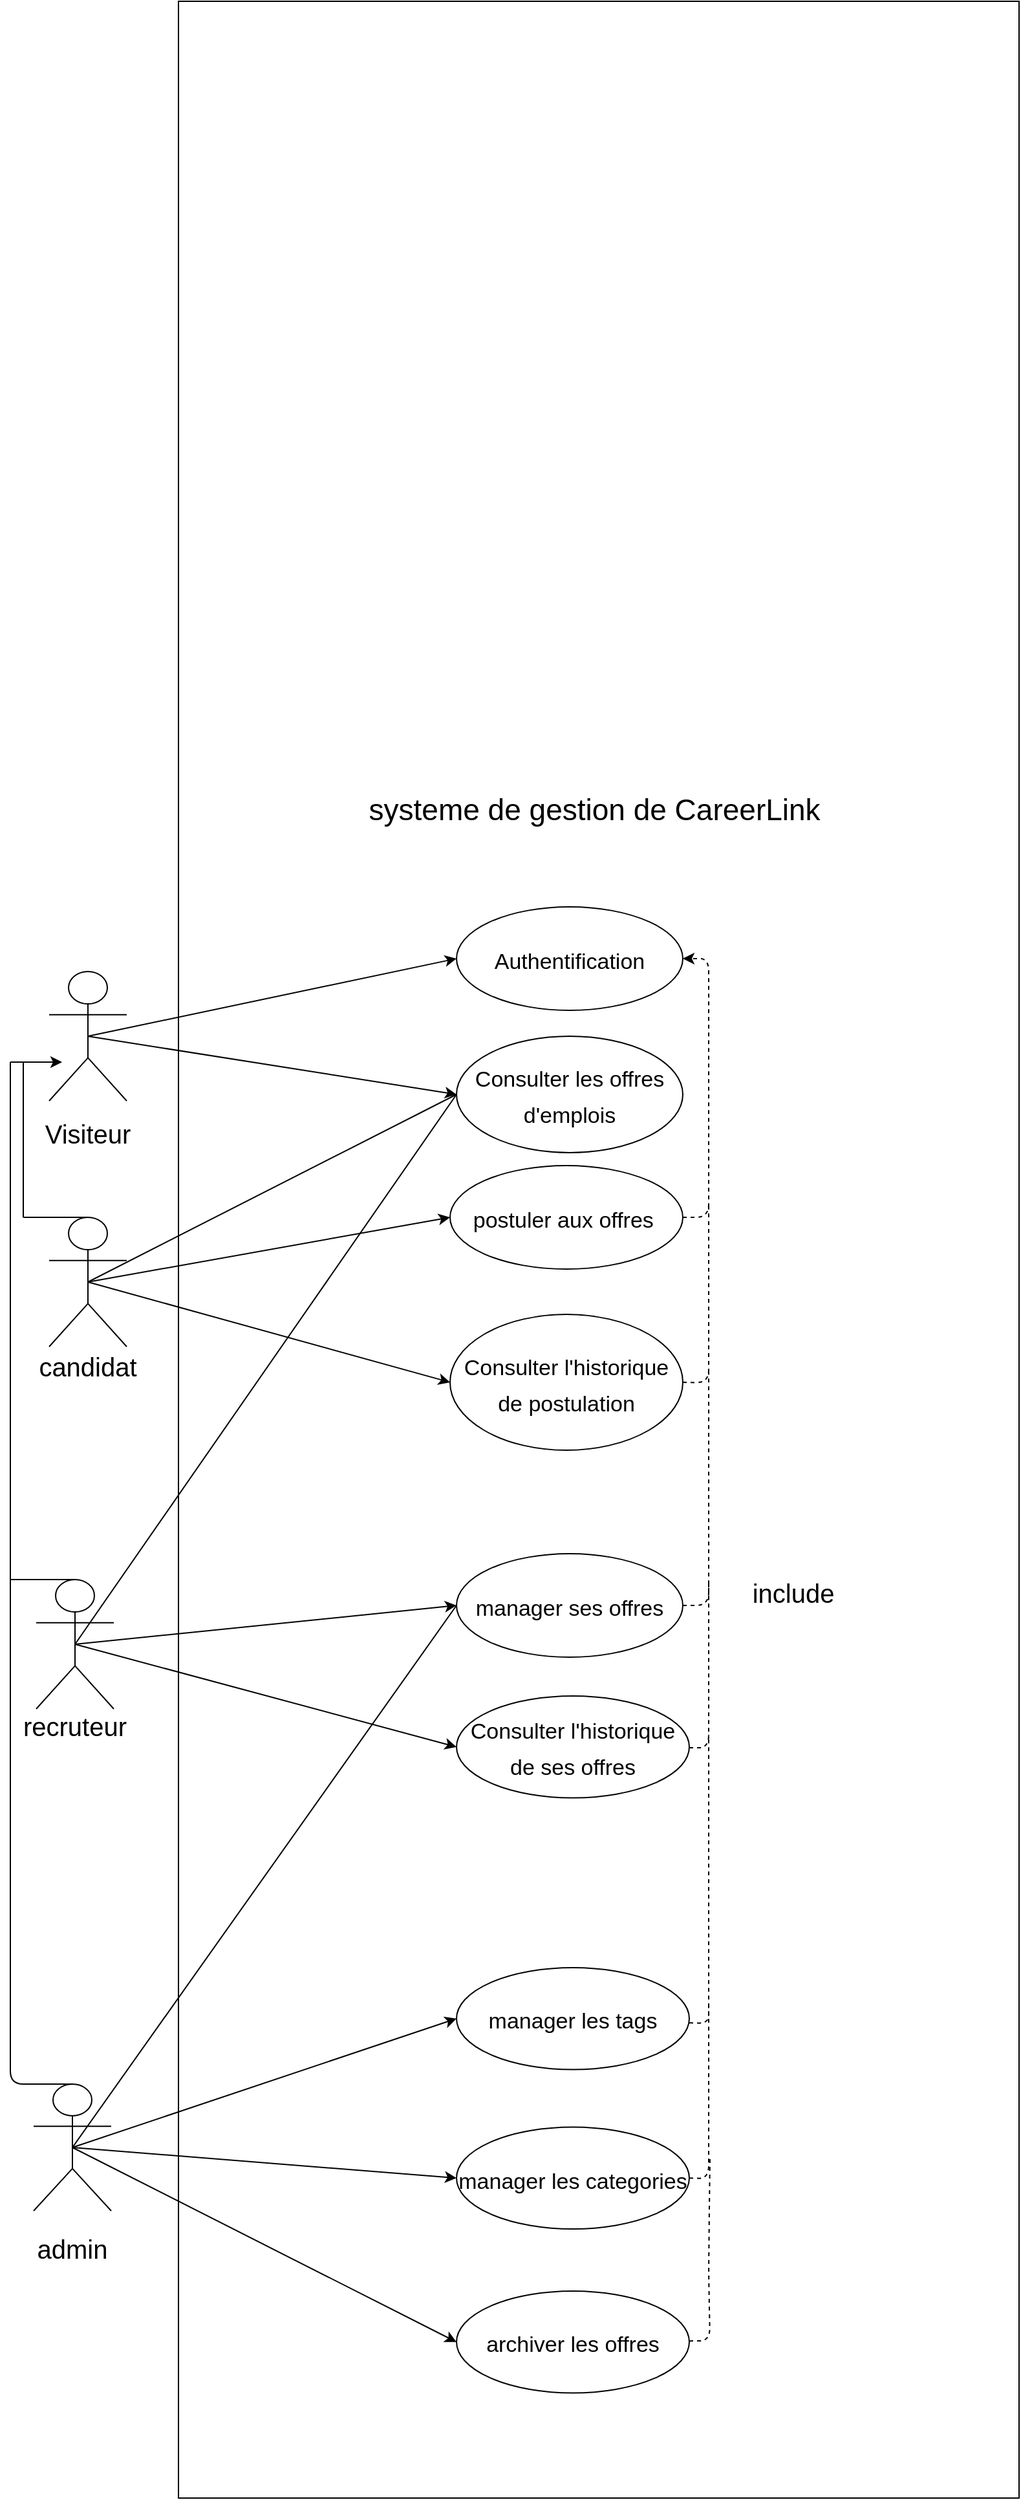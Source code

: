 <mxfile>
    <diagram id="NoGolbLYjK-7WZ_ahOdT" name="Page-1">
        <mxGraphModel dx="1712" dy="1644" grid="1" gridSize="10" guides="1" tooltips="1" connect="1" arrows="1" fold="1" page="0" pageScale="1" pageWidth="850" pageHeight="1100" background="none" math="0" shadow="0">
            <root>
                <mxCell id="0"/>
                <mxCell id="1" parent="0"/>
                <mxCell id="2" value="" style="verticalLabelPosition=bottom;verticalAlign=top;html=1;shape=mxgraph.basic.rect;fillColor2=none;strokeWidth=1;size=0;indent=0;" parent="1" vertex="1">
                    <mxGeometry x="170" y="-490" width="650" height="1930" as="geometry"/>
                </mxCell>
                <mxCell id="14" style="edgeStyle=none;html=1;exitX=0.5;exitY=0.5;exitDx=0;exitDy=0;exitPerimeter=0;entryX=0;entryY=0.5;entryDx=0;entryDy=0;fontSize=17;fontColor=#171717;" parent="1" source="3" target="11" edge="1">
                    <mxGeometry relative="1" as="geometry"/>
                </mxCell>
                <mxCell id="15" style="edgeStyle=none;html=1;entryX=0;entryY=0.5;entryDx=0;entryDy=0;fontSize=17;fontColor=#171717;" parent="1" target="13" edge="1">
                    <mxGeometry relative="1" as="geometry">
                        <mxPoint x="100" y="310" as="sourcePoint"/>
                    </mxGeometry>
                </mxCell>
                <mxCell id="3" value="Actor" style="shape=umlActor;verticalLabelPosition=bottom;verticalAlign=top;html=1;outlineConnect=0;" parent="1" vertex="1">
                    <mxGeometry x="70" y="260" width="60" height="100" as="geometry"/>
                </mxCell>
                <mxCell id="10" value="&lt;font style=&quot;font-size: 23px;&quot;&gt;systeme de gestion de CareerLink&amp;nbsp;&lt;/font&gt;" style="text;html=1;strokeColor=none;fillColor=none;align=center;verticalAlign=middle;whiteSpace=wrap;rounded=0;labelBackgroundColor=none;fontSize=20;" parent="1" vertex="1">
                    <mxGeometry x="285" y="120" width="420" height="30" as="geometry"/>
                </mxCell>
                <mxCell id="11" value="&lt;font style=&quot;font-size: 17px;&quot;&gt;Authentification&lt;/font&gt;" style="ellipse;whiteSpace=wrap;html=1;labelBackgroundColor=none;fontSize=23;" parent="1" vertex="1">
                    <mxGeometry x="385" y="210" width="175" height="80" as="geometry"/>
                </mxCell>
                <mxCell id="13" value="&lt;font style=&quot;font-size: 17px;&quot;&gt;Consulter les offres d'emplois&lt;/font&gt;" style="ellipse;whiteSpace=wrap;html=1;labelBackgroundColor=none;fontSize=23;" parent="1" vertex="1">
                    <mxGeometry x="385" y="310" width="175" height="90" as="geometry"/>
                </mxCell>
                <mxCell id="28" style="edgeStyle=none;rounded=1;html=1;exitX=0.5;exitY=0.5;exitDx=0;exitDy=0;exitPerimeter=0;entryX=0;entryY=0.5;entryDx=0;entryDy=0;strokeColor=default;fontSize=17;fontColor=#FFFFFF;endArrow=classic;endFill=1;" parent="1" source="16" target="27" edge="1">
                    <mxGeometry relative="1" as="geometry"/>
                </mxCell>
                <mxCell id="30" style="edgeStyle=none;rounded=1;html=1;exitX=0.5;exitY=0.5;exitDx=0;exitDy=0;exitPerimeter=0;entryX=0;entryY=0.5;entryDx=0;entryDy=0;strokeColor=default;fontSize=17;fontColor=#FFFFFF;endArrow=classic;endFill=1;" parent="1" source="16" target="29" edge="1">
                    <mxGeometry relative="1" as="geometry"/>
                </mxCell>
                <mxCell id="140" style="edgeStyle=none;html=1;exitX=0.5;exitY=0.5;exitDx=0;exitDy=0;exitPerimeter=0;fontSize=20;startArrow=none;startFill=0;endArrow=none;endFill=0;entryX=0;entryY=0.5;entryDx=0;entryDy=0;" edge="1" parent="1" source="16" target="13">
                    <mxGeometry relative="1" as="geometry">
                        <mxPoint x="380" y="360" as="targetPoint"/>
                        <Array as="points"/>
                    </mxGeometry>
                </mxCell>
                <mxCell id="16" value="Actor" style="shape=umlActor;verticalLabelPosition=bottom;verticalAlign=top;html=1;outlineConnect=0;" parent="1" vertex="1">
                    <mxGeometry x="70" y="450" width="60" height="100" as="geometry"/>
                </mxCell>
                <mxCell id="9" value="" style="rounded=0;whiteSpace=wrap;html=1;fontSize=20;strokeColor=none;" parent="1" vertex="1">
                    <mxGeometry x="80" y="550" width="40" height="30" as="geometry"/>
                </mxCell>
                <mxCell id="5" value="&lt;font style=&quot;font-size: 20px;&quot;&gt;candidat&lt;/font&gt;" style="text;html=1;strokeColor=none;fillColor=none;align=center;verticalAlign=middle;whiteSpace=wrap;rounded=0;" parent="1" vertex="1">
                    <mxGeometry x="70" y="550" width="60" height="30" as="geometry"/>
                </mxCell>
                <mxCell id="20" value="" style="rounded=0;whiteSpace=wrap;html=1;fontSize=20;strokeColor=none;" parent="1" vertex="1">
                    <mxGeometry x="80" y="360" width="40" height="30" as="geometry"/>
                </mxCell>
                <mxCell id="17" value="&lt;font style=&quot;font-size: 20px;&quot;&gt;Visiteur&lt;/font&gt;" style="text;html=1;strokeColor=none;fillColor=none;align=center;verticalAlign=middle;whiteSpace=wrap;rounded=0;" parent="1" vertex="1">
                    <mxGeometry x="70" y="370" width="60" height="30" as="geometry"/>
                </mxCell>
                <mxCell id="22" style="html=1;exitX=0.5;exitY=0;exitDx=0;exitDy=0;exitPerimeter=0;fontSize=17;fontColor=#FFFFFF;strokeColor=default;rounded=1;endArrow=none;endFill=0;" parent="1" source="16" edge="1">
                    <mxGeometry relative="1" as="geometry">
                        <mxPoint x="50" y="450" as="targetPoint"/>
                        <Array as="points">
                            <mxPoint x="80" y="450"/>
                        </Array>
                    </mxGeometry>
                </mxCell>
                <mxCell id="24" value="" style="edgeStyle=none;orthogonalLoop=1;jettySize=auto;html=1;rounded=1;strokeColor=default;fontSize=17;fontColor=#FFFFFF;endArrow=none;endFill=0;" parent="1" edge="1">
                    <mxGeometry width="100" relative="1" as="geometry">
                        <mxPoint x="50" y="330" as="sourcePoint"/>
                        <mxPoint x="50" y="450" as="targetPoint"/>
                        <Array as="points">
                            <mxPoint x="50" y="410"/>
                        </Array>
                    </mxGeometry>
                </mxCell>
                <mxCell id="25" value="" style="edgeStyle=none;orthogonalLoop=1;jettySize=auto;html=1;rounded=1;strokeColor=default;fontSize=17;fontColor=#FFFFFF;endArrow=classic;endFill=1;" parent="1" edge="1">
                    <mxGeometry width="100" relative="1" as="geometry">
                        <mxPoint x="40" y="330" as="sourcePoint"/>
                        <mxPoint x="80" y="330" as="targetPoint"/>
                        <Array as="points"/>
                    </mxGeometry>
                </mxCell>
                <mxCell id="27" value="&lt;span style=&quot;font-size: 17px;&quot;&gt;postuler aux offres&amp;nbsp;&lt;/span&gt;" style="ellipse;whiteSpace=wrap;html=1;labelBackgroundColor=none;fontSize=23;" parent="1" vertex="1">
                    <mxGeometry x="380" y="410" width="180" height="80" as="geometry"/>
                </mxCell>
                <mxCell id="128" style="edgeStyle=none;html=1;exitX=1;exitY=0.5;exitDx=0;exitDy=0;startArrow=none;startFill=0;endArrow=none;endFill=0;dashed=1;" edge="1" parent="1" source="29">
                    <mxGeometry relative="1" as="geometry">
                        <mxPoint x="580" y="440" as="targetPoint"/>
                        <Array as="points">
                            <mxPoint x="580" y="578"/>
                        </Array>
                    </mxGeometry>
                </mxCell>
                <mxCell id="29" value="&lt;font style=&quot;font-size: 17px;&quot;&gt;Consulter l'historique de postulation&lt;/font&gt;" style="ellipse;whiteSpace=wrap;html=1;labelBackgroundColor=none;fontSize=23;" parent="1" vertex="1">
                    <mxGeometry x="380" y="525" width="180" height="105" as="geometry"/>
                </mxCell>
                <mxCell id="40" style="edgeStyle=none;html=1;exitX=0.5;exitY=0.5;exitDx=0;exitDy=0;exitPerimeter=0;entryX=0;entryY=0.5;entryDx=0;entryDy=0;" parent="1" source="31" target="38" edge="1">
                    <mxGeometry relative="1" as="geometry"/>
                </mxCell>
                <mxCell id="43" style="edgeStyle=none;html=1;exitX=0;exitY=0.5;exitDx=0;exitDy=0;entryX=0;entryY=0.5;entryDx=0;entryDy=0;" parent="1" edge="1">
                    <mxGeometry relative="1" as="geometry">
                        <mxPoint x="380.0" y="870" as="sourcePoint"/>
                        <mxPoint x="380.0" y="870" as="targetPoint"/>
                    </mxGeometry>
                </mxCell>
                <mxCell id="106" style="edgeStyle=none;html=1;exitX=0.5;exitY=0.5;exitDx=0;exitDy=0;exitPerimeter=0;entryX=0;entryY=0.5;entryDx=0;entryDy=0;startArrow=none;startFill=0;endArrow=classic;endFill=1;" edge="1" parent="1" source="31" target="105">
                    <mxGeometry relative="1" as="geometry"/>
                </mxCell>
                <mxCell id="141" style="edgeStyle=none;html=1;exitX=0.5;exitY=0.5;exitDx=0;exitDy=0;exitPerimeter=0;entryX=0;entryY=0.5;entryDx=0;entryDy=0;fontSize=20;startArrow=none;startFill=0;endArrow=none;endFill=0;" edge="1" parent="1" source="31" target="13">
                    <mxGeometry relative="1" as="geometry"/>
                </mxCell>
                <mxCell id="31" value="Actor" style="shape=umlActor;verticalLabelPosition=bottom;verticalAlign=top;html=1;outlineConnect=0;" parent="1" vertex="1">
                    <mxGeometry x="60" y="730" width="60" height="100" as="geometry"/>
                </mxCell>
                <mxCell id="32" value="" style="rounded=0;whiteSpace=wrap;html=1;fontSize=20;strokeColor=none;" parent="1" vertex="1">
                    <mxGeometry x="70" y="830" width="40" height="30" as="geometry"/>
                </mxCell>
                <mxCell id="33" value="&lt;span style=&quot;font-size: 20px;&quot;&gt;recruteur&lt;br&gt;&lt;br&gt;&lt;/span&gt;" style="text;html=1;strokeColor=none;fillColor=none;align=center;verticalAlign=middle;whiteSpace=wrap;rounded=0;" parent="1" vertex="1">
                    <mxGeometry x="60" y="840" width="60" height="30" as="geometry"/>
                </mxCell>
                <mxCell id="34" style="html=1;exitX=0.5;exitY=0;exitDx=0;exitDy=0;exitPerimeter=0;fontSize=17;fontColor=#FFFFFF;strokeColor=default;rounded=1;endArrow=none;endFill=0;" parent="1" source="31" edge="1">
                    <mxGeometry relative="1" as="geometry">
                        <mxPoint x="40" y="730" as="targetPoint"/>
                        <Array as="points">
                            <mxPoint x="70" y="730"/>
                        </Array>
                    </mxGeometry>
                </mxCell>
                <mxCell id="35" value="" style="edgeStyle=none;orthogonalLoop=1;jettySize=auto;html=1;rounded=1;strokeColor=default;fontSize=17;fontColor=#FFFFFF;endArrow=none;endFill=0;" parent="1" edge="1">
                    <mxGeometry width="100" relative="1" as="geometry">
                        <mxPoint x="40" y="330" as="sourcePoint"/>
                        <mxPoint x="40" y="730" as="targetPoint"/>
                        <Array as="points">
                            <mxPoint x="40" y="570"/>
                        </Array>
                    </mxGeometry>
                </mxCell>
                <mxCell id="38" value="&lt;font style=&quot;font-size: 17px;&quot;&gt;manager ses offres&lt;/font&gt;" style="ellipse;whiteSpace=wrap;html=1;labelBackgroundColor=none;fontSize=23;" parent="1" vertex="1">
                    <mxGeometry x="385" y="710" width="175" height="80" as="geometry"/>
                </mxCell>
                <mxCell id="94" value="" style="edgeStyle=none;orthogonalLoop=1;jettySize=auto;html=1;startArrow=none;startFill=0;endArrow=classic;endFill=1;entryX=1;entryY=0.5;entryDx=0;entryDy=0;dashed=1;" edge="1" parent="1" target="11">
                    <mxGeometry width="100" relative="1" as="geometry">
                        <mxPoint x="560" y="450" as="sourcePoint"/>
                        <mxPoint x="580" y="450" as="targetPoint"/>
                        <Array as="points">
                            <mxPoint x="580" y="450"/>
                            <mxPoint x="580" y="250"/>
                        </Array>
                    </mxGeometry>
                </mxCell>
                <mxCell id="99" value="&lt;font style=&quot;font-size: 20px;&quot;&gt;include&lt;/font&gt;" style="text;html=1;align=center;verticalAlign=middle;resizable=0;points=[];autosize=1;strokeColor=none;fillColor=none;" vertex="1" parent="1">
                    <mxGeometry x="600" y="720" width="90" height="40" as="geometry"/>
                </mxCell>
                <mxCell id="105" value="&lt;font style=&quot;font-size: 17px;&quot;&gt;Consulter l'historique de ses offres&lt;/font&gt;" style="ellipse;whiteSpace=wrap;html=1;labelBackgroundColor=none;fontSize=23;" vertex="1" parent="1">
                    <mxGeometry x="385" y="820" width="180" height="78.75" as="geometry"/>
                </mxCell>
                <mxCell id="124" style="edgeStyle=none;html=1;exitX=0.5;exitY=0.5;exitDx=0;exitDy=0;exitPerimeter=0;entryX=0;entryY=0.5;entryDx=0;entryDy=0;startArrow=none;startFill=0;endArrow=classic;endFill=1;" edge="1" parent="1" source="116" target="122">
                    <mxGeometry relative="1" as="geometry"/>
                </mxCell>
                <mxCell id="125" style="edgeStyle=none;html=1;exitX=0.5;exitY=0.5;exitDx=0;exitDy=0;exitPerimeter=0;entryX=0;entryY=0.5;entryDx=0;entryDy=0;startArrow=none;startFill=0;endArrow=classic;endFill=1;" edge="1" parent="1" source="116" target="123">
                    <mxGeometry relative="1" as="geometry"/>
                </mxCell>
                <mxCell id="127" style="edgeStyle=none;html=1;exitX=0.5;exitY=0.5;exitDx=0;exitDy=0;exitPerimeter=0;entryX=0;entryY=0.5;entryDx=0;entryDy=0;startArrow=none;startFill=0;endArrow=classic;endFill=1;" edge="1" parent="1" source="116" target="126">
                    <mxGeometry relative="1" as="geometry"/>
                </mxCell>
                <mxCell id="142" style="edgeStyle=none;html=1;exitX=0.5;exitY=0.5;exitDx=0;exitDy=0;exitPerimeter=0;entryX=0;entryY=0.5;entryDx=0;entryDy=0;fontSize=20;startArrow=none;startFill=0;endArrow=none;endFill=0;" edge="1" parent="1" source="116" target="38">
                    <mxGeometry relative="1" as="geometry"/>
                </mxCell>
                <mxCell id="116" value="Actor" style="shape=umlActor;verticalLabelPosition=bottom;verticalAlign=top;html=1;outlineConnect=0;" vertex="1" parent="1">
                    <mxGeometry x="58" y="1120" width="60" height="98" as="geometry"/>
                </mxCell>
                <mxCell id="117" value="" style="rounded=0;whiteSpace=wrap;html=1;fontSize=20;strokeColor=none;" vertex="1" parent="1">
                    <mxGeometry x="68" y="1222" width="40" height="30" as="geometry"/>
                </mxCell>
                <mxCell id="118" value="&lt;span style=&quot;font-size: 20px;&quot;&gt;admin&lt;br&gt;&lt;/span&gt;" style="text;html=1;strokeColor=none;fillColor=none;align=center;verticalAlign=middle;whiteSpace=wrap;rounded=0;" vertex="1" parent="1">
                    <mxGeometry x="58" y="1232" width="60" height="30" as="geometry"/>
                </mxCell>
                <mxCell id="119" style="html=1;exitX=0.5;exitY=0;exitDx=0;exitDy=0;exitPerimeter=0;fontSize=17;fontColor=#FFFFFF;strokeColor=default;rounded=1;endArrow=none;endFill=0;" edge="1" source="116" parent="1">
                    <mxGeometry relative="1" as="geometry">
                        <mxPoint x="40" y="720" as="targetPoint"/>
                        <Array as="points">
                            <mxPoint x="40" y="1120"/>
                        </Array>
                    </mxGeometry>
                </mxCell>
                <mxCell id="122" value="&lt;font style=&quot;font-size: 17px;&quot;&gt;manager les tags&lt;br&gt;&lt;/font&gt;" style="ellipse;whiteSpace=wrap;html=1;labelBackgroundColor=none;fontSize=23;" vertex="1" parent="1">
                    <mxGeometry x="385" y="1030" width="180" height="78.75" as="geometry"/>
                </mxCell>
                <mxCell id="123" value="&lt;font style=&quot;font-size: 17px;&quot;&gt;manager les categories&lt;br&gt;&lt;/font&gt;" style="ellipse;whiteSpace=wrap;html=1;labelBackgroundColor=none;fontSize=23;" vertex="1" parent="1">
                    <mxGeometry x="385" y="1153.25" width="180" height="78.75" as="geometry"/>
                </mxCell>
                <mxCell id="126" value="&lt;font style=&quot;font-size: 17px;&quot;&gt;archiver les offres&lt;br&gt;&lt;/font&gt;" style="ellipse;whiteSpace=wrap;html=1;labelBackgroundColor=none;fontSize=23;" vertex="1" parent="1">
                    <mxGeometry x="385" y="1280" width="180" height="78.75" as="geometry"/>
                </mxCell>
                <mxCell id="130" value="" style="edgeStyle=none;orthogonalLoop=1;jettySize=auto;html=1;startArrow=none;startFill=0;endArrow=none;endFill=0;dashed=1;" edge="1" parent="1">
                    <mxGeometry width="100" relative="1" as="geometry">
                        <mxPoint x="565" y="860.0" as="sourcePoint"/>
                        <mxPoint x="580" y="570" as="targetPoint"/>
                        <Array as="points">
                            <mxPoint x="580" y="860"/>
                        </Array>
                    </mxGeometry>
                </mxCell>
                <mxCell id="131" value="" style="edgeStyle=none;orthogonalLoop=1;jettySize=auto;html=1;startArrow=none;startFill=0;endArrow=none;endFill=0;dashed=1;" edge="1" parent="1">
                    <mxGeometry width="100" relative="1" as="geometry">
                        <mxPoint x="560" y="750" as="sourcePoint"/>
                        <mxPoint x="580" y="750" as="targetPoint"/>
                        <Array as="points">
                            <mxPoint x="580" y="750"/>
                            <mxPoint x="580" y="730"/>
                        </Array>
                    </mxGeometry>
                </mxCell>
                <mxCell id="132" value="" style="edgeStyle=none;orthogonalLoop=1;jettySize=auto;html=1;startArrow=none;startFill=0;endArrow=none;endFill=0;dashed=1;exitX=1;exitY=0.5;exitDx=0;exitDy=0;" edge="1" parent="1" source="123">
                    <mxGeometry width="100" relative="1" as="geometry">
                        <mxPoint x="565" y="1140" as="sourcePoint"/>
                        <mxPoint x="580" y="850.0" as="targetPoint"/>
                        <Array as="points">
                            <mxPoint x="580" y="1193"/>
                            <mxPoint x="580" y="1140"/>
                        </Array>
                    </mxGeometry>
                </mxCell>
                <mxCell id="133" value="" style="edgeStyle=none;orthogonalLoop=1;jettySize=auto;html=1;startArrow=none;startFill=0;endArrow=none;endFill=0;dashed=1;exitX=1;exitY=0.5;exitDx=0;exitDy=0;" edge="1" parent="1">
                    <mxGeometry width="100" relative="1" as="geometry">
                        <mxPoint x="565.0" y="1072.625" as="sourcePoint"/>
                        <mxPoint x="580" y="1060" as="targetPoint"/>
                        <Array as="points">
                            <mxPoint x="580" y="1073"/>
                        </Array>
                    </mxGeometry>
                </mxCell>
                <mxCell id="135" value="" style="edgeStyle=none;orthogonalLoop=1;jettySize=auto;html=1;startArrow=none;startFill=0;endArrow=none;endFill=0;dashed=1;exitX=1;exitY=0.5;exitDx=0;exitDy=0;" edge="1" parent="1">
                    <mxGeometry width="100" relative="1" as="geometry">
                        <mxPoint x="565.0" y="1318.565" as="sourcePoint"/>
                        <mxPoint x="581" y="1175.44" as="targetPoint"/>
                        <Array as="points">
                            <mxPoint x="581" y="1318.44"/>
                            <mxPoint x="580" y="1265.94"/>
                            <mxPoint x="580.5" y="1215.94"/>
                        </Array>
                    </mxGeometry>
                </mxCell>
            </root>
        </mxGraphModel>
    </diagram>
</mxfile>